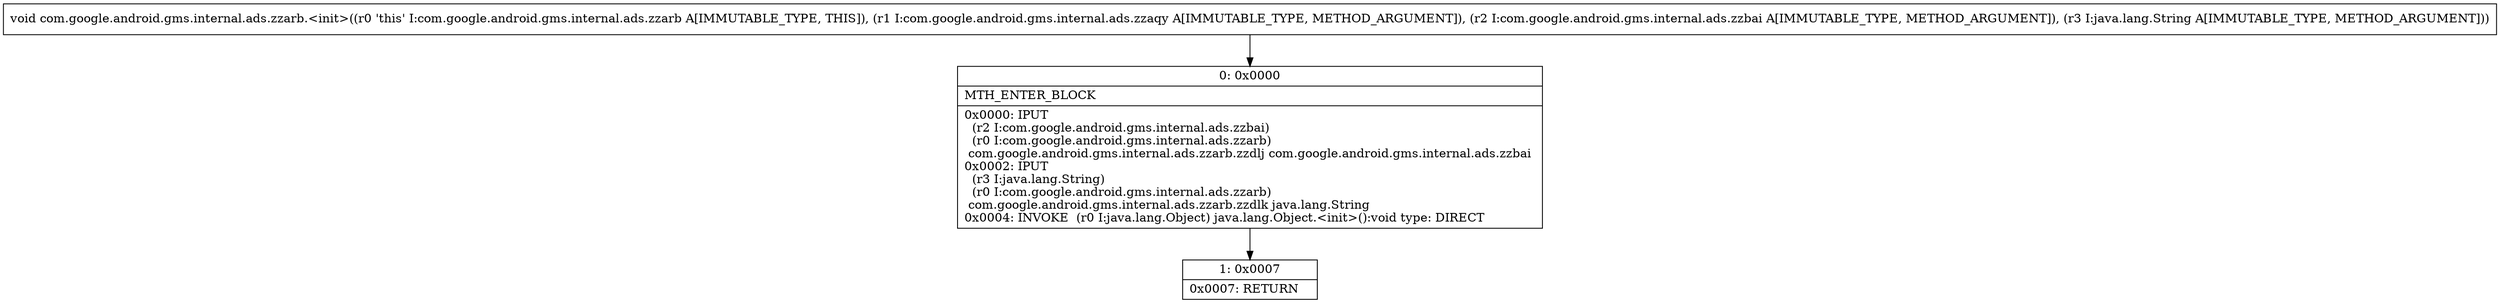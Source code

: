digraph "CFG forcom.google.android.gms.internal.ads.zzarb.\<init\>(Lcom\/google\/android\/gms\/internal\/ads\/zzaqy;Lcom\/google\/android\/gms\/internal\/ads\/zzbai;Ljava\/lang\/String;)V" {
Node_0 [shape=record,label="{0\:\ 0x0000|MTH_ENTER_BLOCK\l|0x0000: IPUT  \l  (r2 I:com.google.android.gms.internal.ads.zzbai)\l  (r0 I:com.google.android.gms.internal.ads.zzarb)\l com.google.android.gms.internal.ads.zzarb.zzdlj com.google.android.gms.internal.ads.zzbai \l0x0002: IPUT  \l  (r3 I:java.lang.String)\l  (r0 I:com.google.android.gms.internal.ads.zzarb)\l com.google.android.gms.internal.ads.zzarb.zzdlk java.lang.String \l0x0004: INVOKE  (r0 I:java.lang.Object) java.lang.Object.\<init\>():void type: DIRECT \l}"];
Node_1 [shape=record,label="{1\:\ 0x0007|0x0007: RETURN   \l}"];
MethodNode[shape=record,label="{void com.google.android.gms.internal.ads.zzarb.\<init\>((r0 'this' I:com.google.android.gms.internal.ads.zzarb A[IMMUTABLE_TYPE, THIS]), (r1 I:com.google.android.gms.internal.ads.zzaqy A[IMMUTABLE_TYPE, METHOD_ARGUMENT]), (r2 I:com.google.android.gms.internal.ads.zzbai A[IMMUTABLE_TYPE, METHOD_ARGUMENT]), (r3 I:java.lang.String A[IMMUTABLE_TYPE, METHOD_ARGUMENT])) }"];
MethodNode -> Node_0;
Node_0 -> Node_1;
}

